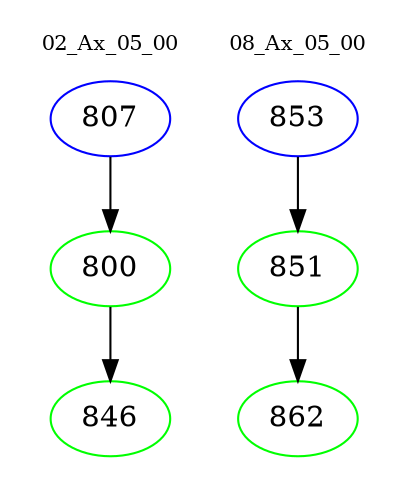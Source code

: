 digraph{
subgraph cluster_0 {
color = white
label = "02_Ax_05_00";
fontsize=10;
T0_807 [label="807", color="blue"]
T0_807 -> T0_800 [color="black"]
T0_800 [label="800", color="green"]
T0_800 -> T0_846 [color="black"]
T0_846 [label="846", color="green"]
}
subgraph cluster_1 {
color = white
label = "08_Ax_05_00";
fontsize=10;
T1_853 [label="853", color="blue"]
T1_853 -> T1_851 [color="black"]
T1_851 [label="851", color="green"]
T1_851 -> T1_862 [color="black"]
T1_862 [label="862", color="green"]
}
}
